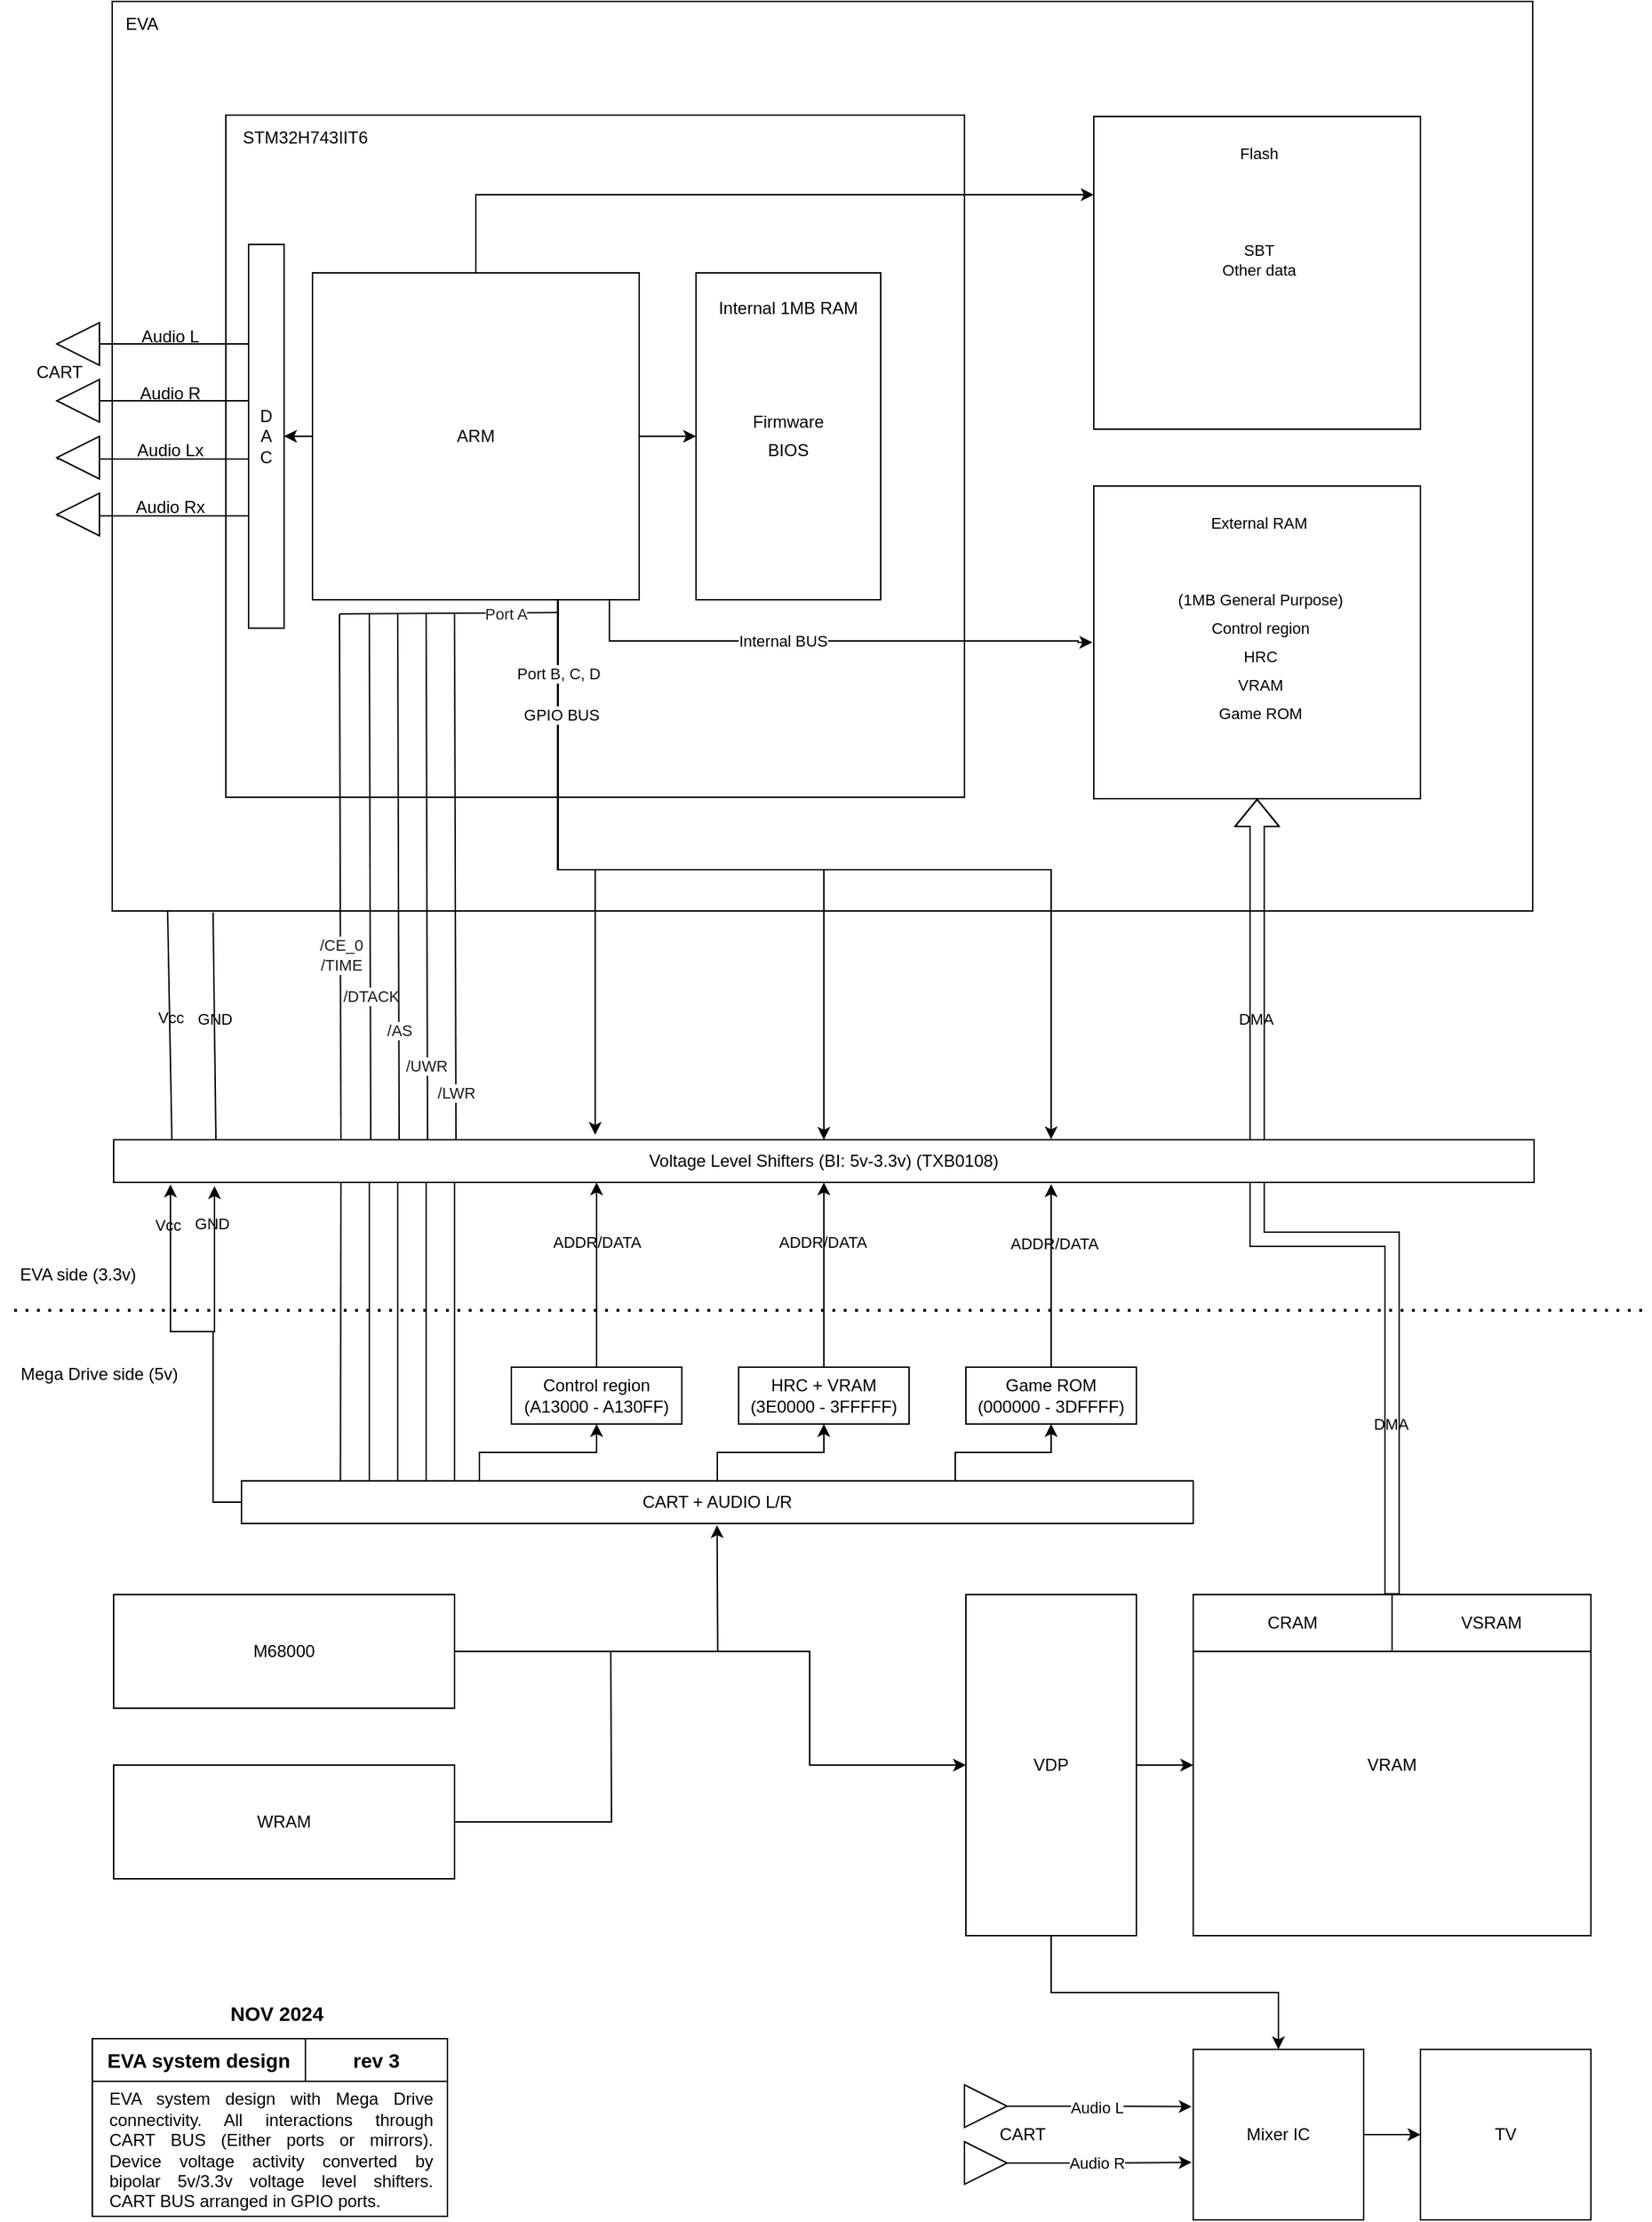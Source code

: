 <mxfile version="24.7.17">
  <diagram name="Page-1" id="8yXGaiAUUXR5-TiUYCj6">
    <mxGraphModel dx="266" dy="194" grid="1" gridSize="10" guides="1" tooltips="1" connect="1" arrows="1" fold="1" page="1" pageScale="1" pageWidth="1169" pageHeight="1654" background="none" math="0" shadow="0">
      <root>
        <mxCell id="0" />
        <mxCell id="1" parent="0" />
        <mxCell id="buMHHHrfHPec9gAKpiMz-30" value="" style="rounded=0;whiteSpace=wrap;html=1;labelBackgroundColor=none;labelBorderColor=none;textShadow=0;" parent="1" vertex="1">
          <mxGeometry x="79" y="39" width="1000" height="640" as="geometry" />
        </mxCell>
        <mxCell id="buMHHHrfHPec9gAKpiMz-3" value="" style="rounded=0;whiteSpace=wrap;html=1;labelBackgroundColor=none;labelBorderColor=none;textShadow=0;" parent="1" vertex="1">
          <mxGeometry x="65" y="1472.5" width="250" height="125" as="geometry" />
        </mxCell>
        <mxCell id="buMHHHrfHPec9gAKpiMz-6" value="" style="rounded=0;whiteSpace=wrap;html=1;labelBackgroundColor=none;labelBorderColor=none;textShadow=0;" parent="1" vertex="1">
          <mxGeometry x="65" y="1472.5" width="150" height="30" as="geometry" />
        </mxCell>
        <mxCell id="buMHHHrfHPec9gAKpiMz-7" value="&lt;h3&gt;&lt;font face=&quot;Helvetica&quot;&gt;EVA system design&lt;/font&gt;&lt;/h3&gt;" style="text;html=1;align=center;verticalAlign=middle;whiteSpace=wrap;rounded=0;strokeWidth=12;labelBackgroundColor=none;labelBorderColor=none;textShadow=0;" parent="1" vertex="1">
          <mxGeometry x="20" y="1472.5" width="240" height="30" as="geometry" />
        </mxCell>
        <mxCell id="buMHHHrfHPec9gAKpiMz-8" value="" style="rounded=0;whiteSpace=wrap;html=1;labelBackgroundColor=none;labelBorderColor=none;textShadow=0;" parent="1" vertex="1">
          <mxGeometry x="215" y="1472.5" width="100" height="30" as="geometry" />
        </mxCell>
        <mxCell id="buMHHHrfHPec9gAKpiMz-9" value="&lt;h3&gt;&lt;font face=&quot;Helvetica&quot;&gt;rev 3&lt;/font&gt;&lt;/h3&gt;" style="text;html=1;align=center;verticalAlign=middle;whiteSpace=wrap;rounded=0;strokeWidth=12;labelBackgroundColor=none;labelBorderColor=none;textShadow=0;" parent="1" vertex="1">
          <mxGeometry x="160" y="1472.5" width="210" height="30" as="geometry" />
        </mxCell>
        <mxCell id="buMHHHrfHPec9gAKpiMz-12" value="" style="rounded=0;whiteSpace=wrap;html=1;labelBackgroundColor=none;labelBorderColor=none;textShadow=0;" parent="1" vertex="1">
          <mxGeometry x="159" y="119" width="520" height="480" as="geometry" />
        </mxCell>
        <mxCell id="buMHHHrfHPec9gAKpiMz-13" value="" style="rounded=0;whiteSpace=wrap;html=1;labelBackgroundColor=none;labelBorderColor=none;textShadow=0;" parent="1" vertex="1">
          <mxGeometry x="770" y="380" width="230" height="220" as="geometry" />
        </mxCell>
        <mxCell id="buMHHHrfHPec9gAKpiMz-14" value="" style="rounded=0;whiteSpace=wrap;html=1;labelBackgroundColor=none;labelBorderColor=none;textShadow=0;" parent="1" vertex="1">
          <mxGeometry x="770" y="120" width="230" height="220" as="geometry" />
        </mxCell>
        <mxCell id="buMHHHrfHPec9gAKpiMz-15" value="Audio L" style="text;html=1;align=center;verticalAlign=middle;whiteSpace=wrap;rounded=0;labelBackgroundColor=none;labelBorderColor=none;textShadow=0;" parent="1" vertex="1">
          <mxGeometry x="20" y="260" width="200" height="30" as="geometry" />
        </mxCell>
        <mxCell id="buMHHHrfHPec9gAKpiMz-37" style="edgeStyle=orthogonalEdgeStyle;rounded=0;orthogonalLoop=1;jettySize=auto;html=1;exitX=1;exitY=0.5;exitDx=0;exitDy=0;entryX=0;entryY=0.5;entryDx=0;entryDy=0;labelBackgroundColor=none;labelBorderColor=none;textShadow=0;fontColor=default;" parent="1" source="buMHHHrfHPec9gAKpiMz-16" target="buMHHHrfHPec9gAKpiMz-17" edge="1">
          <mxGeometry relative="1" as="geometry" />
        </mxCell>
        <mxCell id="buMHHHrfHPec9gAKpiMz-38" style="edgeStyle=orthogonalEdgeStyle;rounded=0;orthogonalLoop=1;jettySize=auto;html=1;exitX=0.5;exitY=0;exitDx=0;exitDy=0;entryX=0;entryY=0.25;entryDx=0;entryDy=0;labelBackgroundColor=none;labelBorderColor=none;textShadow=0;fontColor=default;" parent="1" source="buMHHHrfHPec9gAKpiMz-16" target="buMHHHrfHPec9gAKpiMz-14" edge="1">
          <mxGeometry relative="1" as="geometry" />
        </mxCell>
        <mxCell id="buMHHHrfHPec9gAKpiMz-54" style="edgeStyle=orthogonalEdgeStyle;rounded=0;orthogonalLoop=1;jettySize=auto;html=1;exitX=0;exitY=0.5;exitDx=0;exitDy=0;labelBackgroundColor=none;labelBorderColor=none;textShadow=0;fontColor=default;" parent="1" source="buMHHHrfHPec9gAKpiMz-16" target="buMHHHrfHPec9gAKpiMz-52" edge="1">
          <mxGeometry relative="1" as="geometry" />
        </mxCell>
        <mxCell id="buMHHHrfHPec9gAKpiMz-112" style="edgeStyle=orthogonalEdgeStyle;rounded=0;orthogonalLoop=1;jettySize=auto;html=1;exitX=0.75;exitY=1;exitDx=0;exitDy=0;entryX=0.5;entryY=0;entryDx=0;entryDy=0;labelBackgroundColor=none;labelBorderColor=none;textShadow=0;fontColor=default;" parent="1" source="buMHHHrfHPec9gAKpiMz-16" target="buMHHHrfHPec9gAKpiMz-28" edge="1">
          <mxGeometry relative="1" as="geometry" />
        </mxCell>
        <mxCell id="buMHHHrfHPec9gAKpiMz-16" value="" style="rounded=0;whiteSpace=wrap;html=1;labelBackgroundColor=none;labelBorderColor=none;textShadow=0;" parent="1" vertex="1">
          <mxGeometry x="220" y="230" width="230" height="230" as="geometry" />
        </mxCell>
        <mxCell id="buMHHHrfHPec9gAKpiMz-17" value="" style="rounded=0;whiteSpace=wrap;html=1;labelBackgroundColor=none;labelBorderColor=none;textShadow=0;" parent="1" vertex="1">
          <mxGeometry x="490" y="230" width="130" height="230" as="geometry" />
        </mxCell>
        <mxCell id="buMHHHrfHPec9gAKpiMz-22" value="Firmware" style="text;html=1;align=center;verticalAlign=middle;whiteSpace=wrap;rounded=0;labelBackgroundColor=none;labelBorderColor=none;textShadow=0;" parent="1" vertex="1">
          <mxGeometry x="455" y="320" width="200" height="30" as="geometry" />
        </mxCell>
        <mxCell id="buMHHHrfHPec9gAKpiMz-23" value="BIOS" style="text;html=1;align=center;verticalAlign=middle;whiteSpace=wrap;rounded=0;labelBackgroundColor=none;labelBorderColor=none;textShadow=0;" parent="1" vertex="1">
          <mxGeometry x="455" y="340" width="200" height="30" as="geometry" />
        </mxCell>
        <mxCell id="buMHHHrfHPec9gAKpiMz-24" value="ARM" style="text;html=1;align=center;verticalAlign=middle;whiteSpace=wrap;rounded=0;labelBackgroundColor=none;labelBorderColor=none;textShadow=0;" parent="1" vertex="1">
          <mxGeometry x="235" y="330" width="200" height="30" as="geometry" />
        </mxCell>
        <mxCell id="buMHHHrfHPec9gAKpiMz-25" value="" style="endArrow=none;dashed=1;html=1;dashPattern=1 3;strokeWidth=2;rounded=0;labelBackgroundColor=none;labelBorderColor=none;textShadow=0;fontColor=default;" parent="1" edge="1">
          <mxGeometry width="50" height="50" relative="1" as="geometry">
            <mxPoint x="10" y="960" as="sourcePoint" />
            <mxPoint x="1160" y="960" as="targetPoint" />
          </mxGeometry>
        </mxCell>
        <mxCell id="buMHHHrfHPec9gAKpiMz-26" value="EVA side (3.3v)" style="text;html=1;align=center;verticalAlign=middle;whiteSpace=wrap;rounded=0;labelBackgroundColor=none;labelBorderColor=none;textShadow=0;" parent="1" vertex="1">
          <mxGeometry x="10" y="920" width="90" height="30" as="geometry" />
        </mxCell>
        <mxCell id="buMHHHrfHPec9gAKpiMz-27" value="Mega Drive side (5v)" style="text;html=1;align=center;verticalAlign=middle;whiteSpace=wrap;rounded=0;labelBackgroundColor=none;labelBorderColor=none;textShadow=0;" parent="1" vertex="1">
          <mxGeometry x="10" y="990" width="120" height="30" as="geometry" />
        </mxCell>
        <mxCell id="buMHHHrfHPec9gAKpiMz-31" value="EVA" style="text;html=1;align=center;verticalAlign=middle;whiteSpace=wrap;rounded=0;labelBackgroundColor=none;labelBorderColor=none;textShadow=0;" parent="1" vertex="1">
          <mxGeometry y="40" width="200" height="30" as="geometry" />
        </mxCell>
        <mxCell id="buMHHHrfHPec9gAKpiMz-33" value="" style="endArrow=none;html=1;rounded=0;exitX=0.041;exitY=0;exitDx=0;exitDy=0;exitPerimeter=0;entryX=0.039;entryY=1;entryDx=0;entryDy=0;entryPerimeter=0;labelBackgroundColor=none;labelBorderColor=none;textShadow=0;fontColor=default;" parent="1" source="buMHHHrfHPec9gAKpiMz-28" target="buMHHHrfHPec9gAKpiMz-30" edge="1">
          <mxGeometry width="50" height="50" relative="1" as="geometry">
            <mxPoint x="540" y="650" as="sourcePoint" />
            <mxPoint x="119" y="682" as="targetPoint" />
          </mxGeometry>
        </mxCell>
        <mxCell id="buMHHHrfHPec9gAKpiMz-34" value="Vcc" style="edgeLabel;html=1;align=center;verticalAlign=middle;resizable=0;points=[];labelBackgroundColor=none;labelBorderColor=none;textShadow=0;" parent="buMHHHrfHPec9gAKpiMz-33" vertex="1" connectable="0">
          <mxGeometry x="0.071" relative="1" as="geometry">
            <mxPoint as="offset" />
          </mxGeometry>
        </mxCell>
        <mxCell id="buMHHHrfHPec9gAKpiMz-35" value="" style="endArrow=none;html=1;rounded=0;exitX=0.041;exitY=0;exitDx=0;exitDy=0;exitPerimeter=0;entryX=0.039;entryY=1;entryDx=0;entryDy=0;entryPerimeter=0;labelBackgroundColor=none;labelBorderColor=none;textShadow=0;fontColor=default;" parent="1" edge="1">
          <mxGeometry width="50" height="50" relative="1" as="geometry">
            <mxPoint x="152" y="840" as="sourcePoint" />
            <mxPoint x="150" y="680" as="targetPoint" />
          </mxGeometry>
        </mxCell>
        <mxCell id="buMHHHrfHPec9gAKpiMz-36" value="GND" style="edgeLabel;html=1;align=center;verticalAlign=middle;resizable=0;points=[];labelBackgroundColor=none;labelBorderColor=none;textShadow=0;" parent="buMHHHrfHPec9gAKpiMz-35" vertex="1" connectable="0">
          <mxGeometry x="0.071" relative="1" as="geometry">
            <mxPoint as="offset" />
          </mxGeometry>
        </mxCell>
        <mxCell id="buMHHHrfHPec9gAKpiMz-46" style="edgeStyle=orthogonalEdgeStyle;rounded=0;orthogonalLoop=1;jettySize=auto;html=1;exitX=0.5;exitY=1;exitDx=0;exitDy=0;labelBackgroundColor=none;labelBorderColor=none;textShadow=0;fontColor=default;" parent="1" edge="1">
          <mxGeometry relative="1" as="geometry">
            <mxPoint x="885" y="510.0" as="sourcePoint" />
            <mxPoint x="885" y="510.0" as="targetPoint" />
          </mxGeometry>
        </mxCell>
        <mxCell id="buMHHHrfHPec9gAKpiMz-49" value="External RAM" style="edgeLabel;html=1;align=center;verticalAlign=middle;resizable=0;points=[];labelBackgroundColor=none;labelBorderColor=none;textShadow=0;" parent="1" vertex="1" connectable="0">
          <mxGeometry x="884.995" y="395.004" as="geometry">
            <mxPoint x="1" y="11" as="offset" />
          </mxGeometry>
        </mxCell>
        <mxCell id="buMHHHrfHPec9gAKpiMz-50" value="Game ROM" style="edgeLabel;html=1;align=center;verticalAlign=middle;resizable=0;points=[];labelBackgroundColor=none;labelBorderColor=none;textShadow=0;" parent="1" vertex="1" connectable="0">
          <mxGeometry x="884.995" y="540.004" as="geometry">
            <mxPoint x="2" as="offset" />
          </mxGeometry>
        </mxCell>
        <mxCell id="buMHHHrfHPec9gAKpiMz-51" value="z" style="edgeStyle=orthogonalEdgeStyle;rounded=0;orthogonalLoop=1;jettySize=auto;html=1;exitX=0.5;exitY=1;exitDx=0;exitDy=0;labelBackgroundColor=none;labelBorderColor=none;textShadow=0;fontColor=default;" parent="1" edge="1">
          <mxGeometry relative="1" as="geometry">
            <Array as="points">
              <mxPoint x="429" y="460" />
              <mxPoint x="429" y="489" />
              <mxPoint x="759" y="489" />
            </Array>
            <mxPoint x="334" y="460" as="sourcePoint" />
            <mxPoint x="769" y="490" as="targetPoint" />
          </mxGeometry>
        </mxCell>
        <mxCell id="Acua9HVB-Qa4j_vBdBdy-8" value="Internal BUS" style="edgeLabel;html=1;align=center;verticalAlign=middle;resizable=0;points=[];" parent="buMHHHrfHPec9gAKpiMz-51" vertex="1" connectable="0">
          <mxGeometry x="0.059" relative="1" as="geometry">
            <mxPoint as="offset" />
          </mxGeometry>
        </mxCell>
        <mxCell id="buMHHHrfHPec9gAKpiMz-52" value="D&lt;div&gt;A&lt;/div&gt;&lt;div&gt;C&lt;/div&gt;" style="rounded=0;whiteSpace=wrap;html=1;labelBackgroundColor=none;labelBorderColor=none;textShadow=0;" parent="1" vertex="1">
          <mxGeometry x="175" y="210" width="25" height="270" as="geometry" />
        </mxCell>
        <mxCell id="buMHHHrfHPec9gAKpiMz-55" value="" style="endArrow=none;html=1;rounded=0;labelBackgroundColor=none;labelBorderColor=none;textShadow=0;fontColor=default;" parent="1" edge="1">
          <mxGeometry width="50" height="50" relative="1" as="geometry">
            <mxPoint x="40" y="280" as="sourcePoint" />
            <mxPoint x="175" y="280" as="targetPoint" />
          </mxGeometry>
        </mxCell>
        <mxCell id="buMHHHrfHPec9gAKpiMz-56" value="" style="endArrow=none;html=1;rounded=0;labelBackgroundColor=none;labelBorderColor=none;textShadow=0;fontColor=default;" parent="1" edge="1">
          <mxGeometry width="50" height="50" relative="1" as="geometry">
            <mxPoint x="40" y="320" as="sourcePoint" />
            <mxPoint x="175" y="320" as="targetPoint" />
          </mxGeometry>
        </mxCell>
        <mxCell id="buMHHHrfHPec9gAKpiMz-58" value="" style="endArrow=none;html=1;rounded=0;labelBackgroundColor=none;labelBorderColor=none;textShadow=0;fontColor=default;" parent="1" edge="1">
          <mxGeometry width="50" height="50" relative="1" as="geometry">
            <mxPoint x="40" y="401" as="sourcePoint" />
            <mxPoint x="175" y="401" as="targetPoint" />
          </mxGeometry>
        </mxCell>
        <mxCell id="buMHHHrfHPec9gAKpiMz-61" value="Audio R" style="text;html=1;align=center;verticalAlign=middle;whiteSpace=wrap;rounded=0;labelBackgroundColor=none;labelBorderColor=none;textShadow=0;" parent="1" vertex="1">
          <mxGeometry x="20" y="300" width="200" height="30" as="geometry" />
        </mxCell>
        <mxCell id="buMHHHrfHPec9gAKpiMz-64" value="" style="endArrow=none;html=1;rounded=0;labelBackgroundColor=none;labelBorderColor=none;textShadow=0;fontColor=default;" parent="1" edge="1">
          <mxGeometry width="50" height="50" relative="1" as="geometry">
            <mxPoint x="40" y="361.0" as="sourcePoint" />
            <mxPoint x="175" y="361.0" as="targetPoint" />
          </mxGeometry>
        </mxCell>
        <mxCell id="buMHHHrfHPec9gAKpiMz-65" value="Audio Lx" style="text;html=1;align=center;verticalAlign=middle;whiteSpace=wrap;rounded=0;labelBackgroundColor=none;labelBorderColor=none;textShadow=0;" parent="1" vertex="1">
          <mxGeometry x="20" y="340" width="200" height="30" as="geometry" />
        </mxCell>
        <mxCell id="buMHHHrfHPec9gAKpiMz-66" value="Audio Rx" style="text;html=1;align=center;verticalAlign=middle;whiteSpace=wrap;rounded=0;labelBackgroundColor=none;labelBorderColor=none;textShadow=0;" parent="1" vertex="1">
          <mxGeometry x="20" y="380" width="200" height="30" as="geometry" />
        </mxCell>
        <mxCell id="buMHHHrfHPec9gAKpiMz-67" value="" style="triangle;whiteSpace=wrap;html=1;rotation=-180;labelBackgroundColor=none;labelBorderColor=none;textShadow=0;fillColor=#FFFFFF;" parent="1" vertex="1">
          <mxGeometry x="40" y="385" width="30" height="30" as="geometry" />
        </mxCell>
        <mxCell id="buMHHHrfHPec9gAKpiMz-68" value="" style="triangle;whiteSpace=wrap;html=1;rotation=-180;labelBackgroundColor=none;labelBorderColor=none;textShadow=0;fillColor=#FFFFFF;" parent="1" vertex="1">
          <mxGeometry x="40" y="345" width="30" height="30" as="geometry" />
        </mxCell>
        <mxCell id="buMHHHrfHPec9gAKpiMz-69" value="" style="triangle;whiteSpace=wrap;html=1;rotation=-180;labelBackgroundColor=none;labelBorderColor=none;textShadow=0;" parent="1" vertex="1">
          <mxGeometry x="40" y="305" width="30" height="30" as="geometry" />
        </mxCell>
        <mxCell id="buMHHHrfHPec9gAKpiMz-70" value="" style="triangle;whiteSpace=wrap;html=1;rotation=-180;labelBackgroundColor=none;labelBorderColor=none;textShadow=0;" parent="1" vertex="1">
          <mxGeometry x="40" y="265" width="30" height="30" as="geometry" />
        </mxCell>
        <mxCell id="buMHHHrfHPec9gAKpiMz-71" value="Control region&lt;div&gt;&lt;div&gt;(A13000 - A130FF)&lt;/div&gt;&lt;/div&gt;" style="rounded=0;whiteSpace=wrap;html=1;labelBackgroundColor=none;labelBorderColor=none;textShadow=0;" parent="1" vertex="1">
          <mxGeometry x="360" y="1000" width="120" height="40" as="geometry" />
        </mxCell>
        <mxCell id="buMHHHrfHPec9gAKpiMz-85" style="edgeStyle=orthogonalEdgeStyle;rounded=0;orthogonalLoop=1;jettySize=auto;html=1;exitX=0.5;exitY=0;exitDx=0;exitDy=0;entryX=0.5;entryY=1;entryDx=0;entryDy=0;labelBackgroundColor=none;labelBorderColor=none;textShadow=0;fontColor=default;" parent="1" source="buMHHHrfHPec9gAKpiMz-72" target="buMHHHrfHPec9gAKpiMz-28" edge="1">
          <mxGeometry relative="1" as="geometry" />
        </mxCell>
        <mxCell id="buMHHHrfHPec9gAKpiMz-105" value="ADDR/DATA" style="edgeLabel;html=1;align=center;verticalAlign=middle;resizable=0;points=[];labelBackgroundColor=none;labelBorderColor=none;textShadow=0;" parent="buMHHHrfHPec9gAKpiMz-85" vertex="1" connectable="0">
          <mxGeometry x="0.357" y="1" relative="1" as="geometry">
            <mxPoint as="offset" />
          </mxGeometry>
        </mxCell>
        <mxCell id="buMHHHrfHPec9gAKpiMz-72" value="&lt;div&gt;HRC + VRAM&lt;/div&gt;&lt;div&gt;(3E0000 - 3FFFFF)&lt;/div&gt;" style="rounded=0;whiteSpace=wrap;html=1;labelBackgroundColor=none;labelBorderColor=none;textShadow=0;" parent="1" vertex="1">
          <mxGeometry x="520" y="1000" width="120" height="40" as="geometry" />
        </mxCell>
        <mxCell id="buMHHHrfHPec9gAKpiMz-75" value="Game ROM&lt;div&gt;(000000 - 3DFFFF)&lt;/div&gt;" style="rounded=0;whiteSpace=wrap;html=1;labelBackgroundColor=none;labelBorderColor=none;textShadow=0;" parent="1" vertex="1">
          <mxGeometry x="680" y="1000" width="120" height="40" as="geometry" />
        </mxCell>
        <mxCell id="buMHHHrfHPec9gAKpiMz-81" style="edgeStyle=orthogonalEdgeStyle;rounded=0;orthogonalLoop=1;jettySize=auto;html=1;exitX=0.25;exitY=0;exitDx=0;exitDy=0;entryX=0.5;entryY=1;entryDx=0;entryDy=0;labelBackgroundColor=none;labelBorderColor=none;textShadow=0;fontColor=default;" parent="1" source="buMHHHrfHPec9gAKpiMz-76" target="buMHHHrfHPec9gAKpiMz-71" edge="1">
          <mxGeometry relative="1" as="geometry" />
        </mxCell>
        <mxCell id="buMHHHrfHPec9gAKpiMz-82" style="edgeStyle=orthogonalEdgeStyle;rounded=0;orthogonalLoop=1;jettySize=auto;html=1;exitX=0.5;exitY=0;exitDx=0;exitDy=0;entryX=0.5;entryY=1;entryDx=0;entryDy=0;labelBackgroundColor=none;labelBorderColor=none;textShadow=0;fontColor=default;" parent="1" source="buMHHHrfHPec9gAKpiMz-76" target="buMHHHrfHPec9gAKpiMz-72" edge="1">
          <mxGeometry relative="1" as="geometry" />
        </mxCell>
        <mxCell id="buMHHHrfHPec9gAKpiMz-83" style="edgeStyle=orthogonalEdgeStyle;rounded=0;orthogonalLoop=1;jettySize=auto;html=1;exitX=0.75;exitY=0;exitDx=0;exitDy=0;entryX=0.5;entryY=1;entryDx=0;entryDy=0;labelBackgroundColor=none;labelBorderColor=none;textShadow=0;fontColor=default;" parent="1" source="buMHHHrfHPec9gAKpiMz-76" target="buMHHHrfHPec9gAKpiMz-75" edge="1">
          <mxGeometry relative="1" as="geometry" />
        </mxCell>
        <mxCell id="buMHHHrfHPec9gAKpiMz-76" value="CART + AUDIO L/R" style="rounded=0;whiteSpace=wrap;html=1;labelBackgroundColor=none;labelBorderColor=none;textShadow=0;" parent="1" vertex="1">
          <mxGeometry x="170" y="1080" width="670" height="30" as="geometry" />
        </mxCell>
        <mxCell id="buMHHHrfHPec9gAKpiMz-77" style="edgeStyle=orthogonalEdgeStyle;rounded=0;orthogonalLoop=1;jettySize=auto;html=1;exitX=0;exitY=0.5;exitDx=0;exitDy=0;entryX=0.04;entryY=1.049;entryDx=0;entryDy=0;entryPerimeter=0;labelBackgroundColor=none;labelBorderColor=none;textShadow=0;fontColor=default;" parent="1" source="buMHHHrfHPec9gAKpiMz-76" target="buMHHHrfHPec9gAKpiMz-28" edge="1">
          <mxGeometry relative="1" as="geometry" />
        </mxCell>
        <mxCell id="buMHHHrfHPec9gAKpiMz-78" value="Vcc" style="edgeLabel;html=1;align=center;verticalAlign=middle;resizable=0;points=[];labelBackgroundColor=none;labelBorderColor=none;textShadow=0;" parent="buMHHHrfHPec9gAKpiMz-77" vertex="1" connectable="0">
          <mxGeometry x="0.794" y="2" relative="1" as="geometry">
            <mxPoint as="offset" />
          </mxGeometry>
        </mxCell>
        <mxCell id="buMHHHrfHPec9gAKpiMz-79" style="edgeStyle=orthogonalEdgeStyle;rounded=0;orthogonalLoop=1;jettySize=auto;html=1;exitX=0;exitY=0.5;exitDx=0;exitDy=0;entryX=0.071;entryY=1.088;entryDx=0;entryDy=0;entryPerimeter=0;labelBackgroundColor=none;labelBorderColor=none;textShadow=0;fontColor=default;" parent="1" source="buMHHHrfHPec9gAKpiMz-76" target="buMHHHrfHPec9gAKpiMz-28" edge="1">
          <mxGeometry relative="1" as="geometry" />
        </mxCell>
        <mxCell id="buMHHHrfHPec9gAKpiMz-80" value="GND" style="edgeLabel;html=1;align=center;verticalAlign=middle;resizable=0;points=[];labelBackgroundColor=none;labelBorderColor=none;textShadow=0;" parent="buMHHHrfHPec9gAKpiMz-79" vertex="1" connectable="0">
          <mxGeometry x="0.783" y="2" relative="1" as="geometry">
            <mxPoint as="offset" />
          </mxGeometry>
        </mxCell>
        <mxCell id="buMHHHrfHPec9gAKpiMz-84" style="edgeStyle=orthogonalEdgeStyle;rounded=0;orthogonalLoop=1;jettySize=auto;html=1;exitX=0.5;exitY=0;exitDx=0;exitDy=0;entryX=0.34;entryY=1;entryDx=0;entryDy=0;entryPerimeter=0;labelBackgroundColor=none;labelBorderColor=none;textShadow=0;fontColor=default;" parent="1" source="buMHHHrfHPec9gAKpiMz-71" target="buMHHHrfHPec9gAKpiMz-28" edge="1">
          <mxGeometry relative="1" as="geometry" />
        </mxCell>
        <mxCell id="buMHHHrfHPec9gAKpiMz-104" value="ADDR/DATA" style="edgeLabel;html=1;align=center;verticalAlign=middle;resizable=0;points=[];labelBackgroundColor=none;labelBorderColor=none;textShadow=0;" parent="buMHHHrfHPec9gAKpiMz-84" vertex="1" connectable="0">
          <mxGeometry x="0.357" relative="1" as="geometry">
            <mxPoint as="offset" />
          </mxGeometry>
        </mxCell>
        <mxCell id="buMHHHrfHPec9gAKpiMz-86" style="edgeStyle=orthogonalEdgeStyle;rounded=0;orthogonalLoop=1;jettySize=auto;html=1;exitX=0.5;exitY=0;exitDx=0;exitDy=0;entryX=0.66;entryY=1.042;entryDx=0;entryDy=0;entryPerimeter=0;labelBackgroundColor=none;labelBorderColor=none;textShadow=0;fontColor=default;" parent="1" source="buMHHHrfHPec9gAKpiMz-75" target="buMHHHrfHPec9gAKpiMz-28" edge="1">
          <mxGeometry relative="1" as="geometry" />
        </mxCell>
        <mxCell id="buMHHHrfHPec9gAKpiMz-106" value="ADDR/DATA" style="edgeLabel;html=1;align=center;verticalAlign=middle;resizable=0;points=[];labelBackgroundColor=none;labelBorderColor=none;textShadow=0;" parent="buMHHHrfHPec9gAKpiMz-86" vertex="1" connectable="0">
          <mxGeometry x="0.356" y="-2" relative="1" as="geometry">
            <mxPoint as="offset" />
          </mxGeometry>
        </mxCell>
        <mxCell id="buMHHHrfHPec9gAKpiMz-90" style="edgeStyle=orthogonalEdgeStyle;rounded=0;orthogonalLoop=1;jettySize=auto;html=1;entryX=0.339;entryY=-0.115;entryDx=0;entryDy=0;entryPerimeter=0;labelBackgroundColor=none;labelBorderColor=none;textShadow=0;fontColor=default;" parent="1" target="buMHHHrfHPec9gAKpiMz-28" edge="1">
          <mxGeometry relative="1" as="geometry">
            <mxPoint x="393" y="460" as="sourcePoint" />
            <Array as="points">
              <mxPoint x="393" y="650" />
              <mxPoint x="419" y="650" />
            </Array>
          </mxGeometry>
        </mxCell>
        <mxCell id="buMHHHrfHPec9gAKpiMz-93" value="" style="endArrow=none;html=1;rounded=0;labelBackgroundColor=none;labelBorderColor=none;textShadow=0;fontColor=default;" parent="1" edge="1">
          <mxGeometry width="50" height="50" relative="1" as="geometry">
            <mxPoint x="240" y="840" as="sourcePoint" />
            <mxPoint x="239" y="470" as="targetPoint" />
          </mxGeometry>
        </mxCell>
        <mxCell id="kBAMJaxYjTS6Wz-LSCQn-23" value="/CE_0&lt;div&gt;/TIME&lt;/div&gt;" style="edgeLabel;html=1;align=center;verticalAlign=middle;resizable=0;points=[];strokeColor=#FFFFFF;fontColor=#1A1A1A;fillColor=#EEEEEE;" vertex="1" connectable="0" parent="buMHHHrfHPec9gAKpiMz-93">
          <mxGeometry x="-0.222" relative="1" as="geometry">
            <mxPoint y="14" as="offset" />
          </mxGeometry>
        </mxCell>
        <mxCell id="buMHHHrfHPec9gAKpiMz-94" value="" style="endArrow=none;html=1;rounded=0;labelBackgroundColor=none;labelBorderColor=none;textShadow=0;fontColor=default;" parent="1" edge="1">
          <mxGeometry width="50" height="50" relative="1" as="geometry">
            <mxPoint x="261" y="840" as="sourcePoint" />
            <mxPoint x="260" y="470" as="targetPoint" />
          </mxGeometry>
        </mxCell>
        <mxCell id="kBAMJaxYjTS6Wz-LSCQn-22" value="/DTACK" style="edgeLabel;html=1;align=center;verticalAlign=middle;resizable=0;points=[];strokeColor=#FFFFFF;fontColor=#1A1A1A;fillColor=#EEEEEE;" vertex="1" connectable="0" parent="buMHHHrfHPec9gAKpiMz-94">
          <mxGeometry x="-0.454" relative="1" as="geometry">
            <mxPoint as="offset" />
          </mxGeometry>
        </mxCell>
        <mxCell id="buMHHHrfHPec9gAKpiMz-95" value="" style="endArrow=none;html=1;rounded=0;labelBackgroundColor=none;labelBorderColor=none;textShadow=0;fontColor=default;" parent="1" edge="1">
          <mxGeometry width="50" height="50" relative="1" as="geometry">
            <mxPoint x="281" y="840" as="sourcePoint" />
            <mxPoint x="280" y="470" as="targetPoint" />
          </mxGeometry>
        </mxCell>
        <mxCell id="kBAMJaxYjTS6Wz-LSCQn-21" value="/AS" style="edgeLabel;html=1;align=center;verticalAlign=middle;resizable=0;points=[];strokeColor=#FFFFFF;fontColor=#1A1A1A;fillColor=#EEEEEE;" vertex="1" connectable="0" parent="buMHHHrfHPec9gAKpiMz-95">
          <mxGeometry x="-0.584" relative="1" as="geometry">
            <mxPoint as="offset" />
          </mxGeometry>
        </mxCell>
        <mxCell id="buMHHHrfHPec9gAKpiMz-96" value="" style="endArrow=none;html=1;rounded=0;labelBackgroundColor=none;labelBorderColor=none;textShadow=0;fontColor=default;" parent="1" edge="1">
          <mxGeometry width="50" height="50" relative="1" as="geometry">
            <mxPoint x="301" y="840" as="sourcePoint" />
            <mxPoint x="300" y="470" as="targetPoint" />
          </mxGeometry>
        </mxCell>
        <mxCell id="kBAMJaxYjTS6Wz-LSCQn-20" value="/UWR" style="edgeLabel;html=1;align=center;verticalAlign=middle;resizable=0;points=[];strokeColor=#FFFFFF;fontColor=#1A1A1A;fillColor=#EEEEEE;" vertex="1" connectable="0" parent="buMHHHrfHPec9gAKpiMz-96">
          <mxGeometry x="-0.715" y="1" relative="1" as="geometry">
            <mxPoint as="offset" />
          </mxGeometry>
        </mxCell>
        <mxCell id="buMHHHrfHPec9gAKpiMz-97" value="" style="endArrow=none;html=1;rounded=0;labelBackgroundColor=none;labelBorderColor=none;textShadow=0;fontColor=default;" parent="1" edge="1">
          <mxGeometry width="50" height="50" relative="1" as="geometry">
            <mxPoint x="321" y="840" as="sourcePoint" />
            <mxPoint x="320" y="470" as="targetPoint" />
          </mxGeometry>
        </mxCell>
        <mxCell id="kBAMJaxYjTS6Wz-LSCQn-19" value="/LWR" style="edgeLabel;html=1;align=center;verticalAlign=middle;resizable=0;points=[];strokeColor=#FFFFFF;fontColor=#1A1A1A;fillColor=#EEEEEE;" vertex="1" connectable="0" parent="buMHHHrfHPec9gAKpiMz-97">
          <mxGeometry x="-0.821" relative="1" as="geometry">
            <mxPoint as="offset" />
          </mxGeometry>
        </mxCell>
        <mxCell id="buMHHHrfHPec9gAKpiMz-113" style="edgeStyle=orthogonalEdgeStyle;rounded=0;orthogonalLoop=1;jettySize=auto;html=1;exitX=0.75;exitY=1;exitDx=0;exitDy=0;entryX=0.66;entryY=-0.011;entryDx=0;entryDy=0;entryPerimeter=0;labelBackgroundColor=none;labelBorderColor=none;textShadow=0;fontColor=default;" parent="1" source="buMHHHrfHPec9gAKpiMz-16" target="buMHHHrfHPec9gAKpiMz-28" edge="1">
          <mxGeometry relative="1" as="geometry" />
        </mxCell>
        <mxCell id="Acua9HVB-Qa4j_vBdBdy-7" value="GPIO BUS" style="edgeLabel;html=1;align=center;verticalAlign=middle;resizable=0;points=[];" parent="buMHHHrfHPec9gAKpiMz-113" vertex="1" connectable="0">
          <mxGeometry x="-0.779" y="2" relative="1" as="geometry">
            <mxPoint as="offset" />
          </mxGeometry>
        </mxCell>
        <mxCell id="kBAMJaxYjTS6Wz-LSCQn-16" value="Port B, C, D" style="edgeLabel;html=1;align=center;verticalAlign=middle;resizable=0;points=[];strokeColor=#FFFFFF;fontColor=#0F0F0F;fillColor=#EEEEEE;" vertex="1" connectable="0" parent="buMHHHrfHPec9gAKpiMz-113">
          <mxGeometry x="-0.857" relative="1" as="geometry">
            <mxPoint as="offset" />
          </mxGeometry>
        </mxCell>
        <mxCell id="buMHHHrfHPec9gAKpiMz-129" style="edgeStyle=orthogonalEdgeStyle;rounded=0;orthogonalLoop=1;jettySize=auto;html=1;entryX=0;entryY=0.5;entryDx=0;entryDy=0;labelBackgroundColor=none;labelBorderColor=none;textShadow=0;fontColor=default;" parent="1" source="buMHHHrfHPec9gAKpiMz-114" target="buMHHHrfHPec9gAKpiMz-121" edge="1">
          <mxGeometry relative="1" as="geometry">
            <Array as="points">
              <mxPoint x="570" y="1200" />
              <mxPoint x="570" y="1280" />
            </Array>
          </mxGeometry>
        </mxCell>
        <mxCell id="buMHHHrfHPec9gAKpiMz-131" style="edgeStyle=orthogonalEdgeStyle;rounded=0;orthogonalLoop=1;jettySize=auto;html=1;labelBackgroundColor=none;labelBorderColor=none;textShadow=0;fontColor=default;" parent="1" source="buMHHHrfHPec9gAKpiMz-114" edge="1">
          <mxGeometry relative="1" as="geometry">
            <mxPoint x="504.8" y="1111.2" as="targetPoint" />
          </mxGeometry>
        </mxCell>
        <mxCell id="buMHHHrfHPec9gAKpiMz-114" value="M68000" style="rounded=0;whiteSpace=wrap;html=1;labelBackgroundColor=none;labelBorderColor=none;textShadow=0;" parent="1" vertex="1">
          <mxGeometry x="80" y="1160" width="240" height="80" as="geometry" />
        </mxCell>
        <mxCell id="buMHHHrfHPec9gAKpiMz-133" style="edgeStyle=orthogonalEdgeStyle;rounded=0;orthogonalLoop=1;jettySize=auto;html=1;endArrow=none;endFill=0;labelBackgroundColor=none;labelBorderColor=none;textShadow=0;fontColor=default;" parent="1" source="buMHHHrfHPec9gAKpiMz-115" edge="1">
          <mxGeometry relative="1" as="geometry">
            <mxPoint x="430" y="1200" as="targetPoint" />
          </mxGeometry>
        </mxCell>
        <mxCell id="buMHHHrfHPec9gAKpiMz-115" value="WRAM" style="rounded=0;whiteSpace=wrap;html=1;labelBackgroundColor=none;labelBorderColor=none;textShadow=0;" parent="1" vertex="1">
          <mxGeometry x="80" y="1280" width="240" height="80" as="geometry" />
        </mxCell>
        <mxCell id="buMHHHrfHPec9gAKpiMz-117" value="VRAM" style="rounded=0;whiteSpace=wrap;html=1;labelBackgroundColor=none;labelBorderColor=none;textShadow=0;" parent="1" vertex="1">
          <mxGeometry x="840" y="1160" width="280" height="240" as="geometry" />
        </mxCell>
        <mxCell id="buMHHHrfHPec9gAKpiMz-118" value="" style="rounded=0;whiteSpace=wrap;html=1;labelBackgroundColor=none;labelBorderColor=none;textShadow=0;" parent="1" vertex="1">
          <mxGeometry x="840" y="1160" width="280" height="40" as="geometry" />
        </mxCell>
        <mxCell id="buMHHHrfHPec9gAKpiMz-119" value="VSRAM" style="rounded=0;whiteSpace=wrap;html=1;labelBackgroundColor=none;labelBorderColor=none;textShadow=0;" parent="1" vertex="1">
          <mxGeometry x="980" y="1160" width="140" height="40" as="geometry" />
        </mxCell>
        <mxCell id="buMHHHrfHPec9gAKpiMz-125" style="edgeStyle=orthogonalEdgeStyle;rounded=0;orthogonalLoop=1;jettySize=auto;html=1;exitX=1;exitY=0;exitDx=0;exitDy=0;entryX=0.5;entryY=1;entryDx=0;entryDy=0;shape=flexArrow;labelBackgroundColor=none;labelBorderColor=none;textShadow=0;fontColor=default;" parent="1" source="buMHHHrfHPec9gAKpiMz-120" target="buMHHHrfHPec9gAKpiMz-13" edge="1">
          <mxGeometry relative="1" as="geometry">
            <Array as="points">
              <mxPoint x="980" y="910" />
              <mxPoint x="885" y="910" />
            </Array>
          </mxGeometry>
        </mxCell>
        <mxCell id="buMHHHrfHPec9gAKpiMz-127" value="DMA" style="edgeLabel;html=1;align=center;verticalAlign=middle;resizable=0;points=[];labelBackgroundColor=none;labelBorderColor=none;textShadow=0;" parent="buMHHHrfHPec9gAKpiMz-125" vertex="1" connectable="0">
          <mxGeometry x="0.526" y="1" relative="1" as="geometry">
            <mxPoint as="offset" />
          </mxGeometry>
        </mxCell>
        <mxCell id="buMHHHrfHPec9gAKpiMz-128" value="DMA" style="edgeLabel;html=1;align=center;verticalAlign=middle;resizable=0;points=[];labelBackgroundColor=none;labelBorderColor=none;textShadow=0;" parent="buMHHHrfHPec9gAKpiMz-125" vertex="1" connectable="0">
          <mxGeometry x="-0.632" y="1" relative="1" as="geometry">
            <mxPoint as="offset" />
          </mxGeometry>
        </mxCell>
        <mxCell id="buMHHHrfHPec9gAKpiMz-120" value="CRAM" style="rounded=0;whiteSpace=wrap;html=1;labelBackgroundColor=none;labelBorderColor=none;textShadow=0;" parent="1" vertex="1">
          <mxGeometry x="840" y="1160" width="140" height="40" as="geometry" />
        </mxCell>
        <mxCell id="buMHHHrfHPec9gAKpiMz-123" style="edgeStyle=orthogonalEdgeStyle;rounded=0;orthogonalLoop=1;jettySize=auto;html=1;exitX=0.5;exitY=1;exitDx=0;exitDy=0;entryX=0.5;entryY=0;entryDx=0;entryDy=0;labelBackgroundColor=none;labelBorderColor=none;textShadow=0;fontColor=default;" parent="1" source="buMHHHrfHPec9gAKpiMz-121" target="buMHHHrfHPec9gAKpiMz-122" edge="1">
          <mxGeometry relative="1" as="geometry" />
        </mxCell>
        <mxCell id="buMHHHrfHPec9gAKpiMz-124" style="edgeStyle=orthogonalEdgeStyle;rounded=0;orthogonalLoop=1;jettySize=auto;html=1;exitX=1;exitY=0.5;exitDx=0;exitDy=0;entryX=0;entryY=0.5;entryDx=0;entryDy=0;labelBackgroundColor=none;labelBorderColor=none;textShadow=0;fontColor=default;" parent="1" source="buMHHHrfHPec9gAKpiMz-121" target="buMHHHrfHPec9gAKpiMz-117" edge="1">
          <mxGeometry relative="1" as="geometry" />
        </mxCell>
        <mxCell id="buMHHHrfHPec9gAKpiMz-121" value="VDP" style="rounded=0;whiteSpace=wrap;html=1;labelBackgroundColor=none;labelBorderColor=none;textShadow=0;" parent="1" vertex="1">
          <mxGeometry x="680" y="1160" width="120" height="240" as="geometry" />
        </mxCell>
        <mxCell id="buMHHHrfHPec9gAKpiMz-135" style="edgeStyle=orthogonalEdgeStyle;rounded=0;orthogonalLoop=1;jettySize=auto;html=1;exitX=1;exitY=0.5;exitDx=0;exitDy=0;entryX=0;entryY=0.5;entryDx=0;entryDy=0;labelBackgroundColor=none;labelBorderColor=none;textShadow=0;fontColor=default;" parent="1" source="buMHHHrfHPec9gAKpiMz-122" target="buMHHHrfHPec9gAKpiMz-134" edge="1">
          <mxGeometry relative="1" as="geometry" />
        </mxCell>
        <mxCell id="buMHHHrfHPec9gAKpiMz-122" value="Mixer IC" style="rounded=0;whiteSpace=wrap;html=1;labelBackgroundColor=none;labelBorderColor=none;textShadow=0;" parent="1" vertex="1">
          <mxGeometry x="840" y="1480" width="120" height="120" as="geometry" />
        </mxCell>
        <mxCell id="buMHHHrfHPec9gAKpiMz-28" value="Voltage Level Shifters (BI: 5v-3.3v) (TXB0108)" style="rounded=0;whiteSpace=wrap;html=1;labelBackgroundColor=none;labelBorderColor=none;textShadow=0;" parent="1" vertex="1">
          <mxGeometry x="80" y="840" width="1000" height="30" as="geometry" />
        </mxCell>
        <mxCell id="buMHHHrfHPec9gAKpiMz-134" value="TV" style="rounded=0;whiteSpace=wrap;html=1;labelBackgroundColor=none;labelBorderColor=none;textShadow=0;" parent="1" vertex="1">
          <mxGeometry x="1000" y="1480" width="120" height="120" as="geometry" />
        </mxCell>
        <mxCell id="buMHHHrfHPec9gAKpiMz-136" value="&lt;div style=&quot;text-align: justify;&quot;&gt;EVA system design with Mega Drive connectivity. All interactions through CART&lt;span style=&quot;background-color: initial;&quot;&gt;&amp;nbsp;BUS (Either ports or mirrors). Device voltage activity converted by bipolar 5v/3.3v voltage level shifters. CART BUS arranged in GPIO ports.&lt;/span&gt;&lt;/div&gt;" style="text;html=1;align=left;verticalAlign=middle;whiteSpace=wrap;rounded=0;labelBackgroundColor=none;labelBorderColor=none;textShadow=0;" parent="1" vertex="1">
          <mxGeometry x="75" y="1502.5" width="230" height="97.5" as="geometry" />
        </mxCell>
        <mxCell id="buMHHHrfHPec9gAKpiMz-137" value="&lt;h3&gt;&lt;font face=&quot;Helvetica&quot;&gt;NOV 2024&lt;/font&gt;&lt;/h3&gt;" style="text;html=1;align=center;verticalAlign=middle;whiteSpace=wrap;rounded=0;strokeWidth=12;labelBackgroundColor=none;labelBorderColor=none;textShadow=0;" parent="1" vertex="1">
          <mxGeometry x="75" y="1440" width="240" height="30" as="geometry" />
        </mxCell>
        <mxCell id="Acua9HVB-Qa4j_vBdBdy-1" value="" style="endArrow=none;html=1;rounded=0;exitX=0.104;exitY=0;exitDx=0;exitDy=0;exitPerimeter=0;" parent="1" source="buMHHHrfHPec9gAKpiMz-76" edge="1">
          <mxGeometry width="50" height="50" relative="1" as="geometry">
            <mxPoint x="190" y="920" as="sourcePoint" />
            <mxPoint x="240" y="870" as="targetPoint" />
          </mxGeometry>
        </mxCell>
        <mxCell id="Acua9HVB-Qa4j_vBdBdy-3" value="" style="endArrow=none;html=1;rounded=0;exitX=0.104;exitY=0;exitDx=0;exitDy=0;exitPerimeter=0;" parent="1" edge="1">
          <mxGeometry width="50" height="50" relative="1" as="geometry">
            <mxPoint x="260" y="1080" as="sourcePoint" />
            <mxPoint x="260" y="870" as="targetPoint" />
          </mxGeometry>
        </mxCell>
        <mxCell id="Acua9HVB-Qa4j_vBdBdy-4" value="" style="endArrow=none;html=1;rounded=0;exitX=0.104;exitY=0;exitDx=0;exitDy=0;exitPerimeter=0;" parent="1" edge="1">
          <mxGeometry width="50" height="50" relative="1" as="geometry">
            <mxPoint x="280" y="1080" as="sourcePoint" />
            <mxPoint x="280" y="870" as="targetPoint" />
          </mxGeometry>
        </mxCell>
        <mxCell id="Acua9HVB-Qa4j_vBdBdy-5" value="" style="endArrow=none;html=1;rounded=0;exitX=0.104;exitY=0;exitDx=0;exitDy=0;exitPerimeter=0;" parent="1" edge="1">
          <mxGeometry width="50" height="50" relative="1" as="geometry">
            <mxPoint x="300" y="1080" as="sourcePoint" />
            <mxPoint x="300" y="870" as="targetPoint" />
          </mxGeometry>
        </mxCell>
        <mxCell id="Acua9HVB-Qa4j_vBdBdy-6" value="" style="endArrow=none;html=1;rounded=0;exitX=0.104;exitY=0;exitDx=0;exitDy=0;exitPerimeter=0;" parent="1" edge="1">
          <mxGeometry width="50" height="50" relative="1" as="geometry">
            <mxPoint x="320" y="1080" as="sourcePoint" />
            <mxPoint x="320" y="870" as="targetPoint" />
          </mxGeometry>
        </mxCell>
        <mxCell id="Acua9HVB-Qa4j_vBdBdy-10" value="" style="triangle;whiteSpace=wrap;html=1;rotation=0;labelBackgroundColor=none;labelBorderColor=none;textShadow=0;" parent="1" vertex="1">
          <mxGeometry x="679" y="1505" width="30" height="30" as="geometry" />
        </mxCell>
        <mxCell id="Acua9HVB-Qa4j_vBdBdy-11" value="" style="triangle;whiteSpace=wrap;html=1;rotation=0;labelBackgroundColor=none;labelBorderColor=none;textShadow=0;" parent="1" vertex="1">
          <mxGeometry x="679" y="1545" width="30" height="30" as="geometry" />
        </mxCell>
        <mxCell id="Acua9HVB-Qa4j_vBdBdy-12" style="edgeStyle=orthogonalEdgeStyle;rounded=0;orthogonalLoop=1;jettySize=auto;html=1;entryX=-0.009;entryY=0.336;entryDx=0;entryDy=0;entryPerimeter=0;" parent="1" source="Acua9HVB-Qa4j_vBdBdy-10" target="buMHHHrfHPec9gAKpiMz-122" edge="1">
          <mxGeometry relative="1" as="geometry" />
        </mxCell>
        <mxCell id="Acua9HVB-Qa4j_vBdBdy-16" value="Audio L" style="edgeLabel;html=1;align=center;verticalAlign=middle;resizable=0;points=[];" parent="Acua9HVB-Qa4j_vBdBdy-12" vertex="1" connectable="0">
          <mxGeometry x="-0.054" y="-1" relative="1" as="geometry">
            <mxPoint x="1" as="offset" />
          </mxGeometry>
        </mxCell>
        <mxCell id="Acua9HVB-Qa4j_vBdBdy-13" style="edgeStyle=orthogonalEdgeStyle;rounded=0;orthogonalLoop=1;jettySize=auto;html=1;entryX=-0.009;entryY=0.663;entryDx=0;entryDy=0;entryPerimeter=0;" parent="1" source="Acua9HVB-Qa4j_vBdBdy-11" target="buMHHHrfHPec9gAKpiMz-122" edge="1">
          <mxGeometry relative="1" as="geometry" />
        </mxCell>
        <mxCell id="Acua9HVB-Qa4j_vBdBdy-17" value="Audio R" style="edgeLabel;html=1;align=center;verticalAlign=middle;resizable=0;points=[];" parent="Acua9HVB-Qa4j_vBdBdy-13" vertex="1" connectable="0">
          <mxGeometry x="-0.032" relative="1" as="geometry">
            <mxPoint as="offset" />
          </mxGeometry>
        </mxCell>
        <mxCell id="Acua9HVB-Qa4j_vBdBdy-14" value="CART" style="text;html=1;align=center;verticalAlign=middle;whiteSpace=wrap;rounded=0;" parent="1" vertex="1">
          <mxGeometry x="12" y="285" width="60" height="30" as="geometry" />
        </mxCell>
        <mxCell id="Acua9HVB-Qa4j_vBdBdy-15" value="CART" style="text;html=1;align=center;verticalAlign=middle;whiteSpace=wrap;rounded=0;" parent="1" vertex="1">
          <mxGeometry x="690" y="1525" width="60" height="30" as="geometry" />
        </mxCell>
        <mxCell id="kBAMJaxYjTS6Wz-LSCQn-1" value="STM32H743IIT6" style="text;html=1;align=center;verticalAlign=middle;whiteSpace=wrap;rounded=0;labelBackgroundColor=none;labelBorderColor=none;textShadow=0;" vertex="1" parent="1">
          <mxGeometry x="115" y="120" width="200" height="30" as="geometry" />
        </mxCell>
        <mxCell id="kBAMJaxYjTS6Wz-LSCQn-2" value="Internal 1MB RAM" style="text;html=1;align=center;verticalAlign=middle;whiteSpace=wrap;rounded=0;labelBackgroundColor=none;labelBorderColor=none;textShadow=0;" vertex="1" parent="1">
          <mxGeometry x="455" y="240" width="200" height="30" as="geometry" />
        </mxCell>
        <mxCell id="kBAMJaxYjTS6Wz-LSCQn-4" value="Control region" style="edgeLabel;html=1;align=center;verticalAlign=middle;resizable=0;points=[];labelBackgroundColor=none;labelBorderColor=none;textShadow=0;" vertex="1" connectable="0" parent="1">
          <mxGeometry x="884.995" y="480.004" as="geometry">
            <mxPoint x="2" as="offset" />
          </mxGeometry>
        </mxCell>
        <mxCell id="kBAMJaxYjTS6Wz-LSCQn-5" value="HRC" style="edgeLabel;html=1;align=center;verticalAlign=middle;resizable=0;points=[];labelBackgroundColor=none;labelBorderColor=none;textShadow=0;" vertex="1" connectable="0" parent="1">
          <mxGeometry x="884.995" y="500.004" as="geometry">
            <mxPoint x="2" as="offset" />
          </mxGeometry>
        </mxCell>
        <mxCell id="kBAMJaxYjTS6Wz-LSCQn-6" value="VRAM" style="edgeLabel;html=1;align=center;verticalAlign=middle;resizable=0;points=[];labelBackgroundColor=none;labelBorderColor=none;textShadow=0;" vertex="1" connectable="0" parent="1">
          <mxGeometry x="884.995" y="520.004" as="geometry">
            <mxPoint x="2" as="offset" />
          </mxGeometry>
        </mxCell>
        <mxCell id="kBAMJaxYjTS6Wz-LSCQn-7" value="(1MB General Purpose)" style="edgeLabel;html=1;align=center;verticalAlign=middle;resizable=0;points=[];labelBackgroundColor=none;labelBorderColor=none;textShadow=0;" vertex="1" connectable="0" parent="1">
          <mxGeometry x="884.995" y="460.004" as="geometry">
            <mxPoint x="2" as="offset" />
          </mxGeometry>
        </mxCell>
        <mxCell id="kBAMJaxYjTS6Wz-LSCQn-8" value="Flash" style="edgeLabel;html=1;align=center;verticalAlign=middle;resizable=0;points=[];labelBackgroundColor=none;labelBorderColor=none;textShadow=0;" vertex="1" connectable="0" parent="1">
          <mxGeometry x="884.995" y="135.004" as="geometry">
            <mxPoint x="1" y="11" as="offset" />
          </mxGeometry>
        </mxCell>
        <mxCell id="kBAMJaxYjTS6Wz-LSCQn-9" value="SBT&lt;div&gt;Other data&lt;/div&gt;" style="edgeLabel;html=1;align=center;verticalAlign=middle;resizable=0;points=[];labelBackgroundColor=none;labelBorderColor=none;textShadow=0;" vertex="1" connectable="0" parent="1">
          <mxGeometry x="884.995" y="210.004" as="geometry">
            <mxPoint x="1" y="11" as="offset" />
          </mxGeometry>
        </mxCell>
        <mxCell id="kBAMJaxYjTS6Wz-LSCQn-13" value="" style="endArrow=none;html=1;rounded=0;strokeColor=#0F0F0F;fontColor=#FFFFFF;" edge="1" parent="1">
          <mxGeometry width="50" height="50" relative="1" as="geometry">
            <mxPoint x="239" y="470" as="sourcePoint" />
            <mxPoint x="392" y="469" as="targetPoint" />
          </mxGeometry>
        </mxCell>
        <mxCell id="kBAMJaxYjTS6Wz-LSCQn-14" value="Port A" style="edgeLabel;html=1;align=center;verticalAlign=middle;resizable=0;points=[];strokeColor=#FFFFFF;fontColor=#242424;fillColor=#EEEEEE;" vertex="1" connectable="0" parent="kBAMJaxYjTS6Wz-LSCQn-13">
          <mxGeometry x="0.525" y="-1" relative="1" as="geometry">
            <mxPoint as="offset" />
          </mxGeometry>
        </mxCell>
      </root>
    </mxGraphModel>
  </diagram>
</mxfile>
